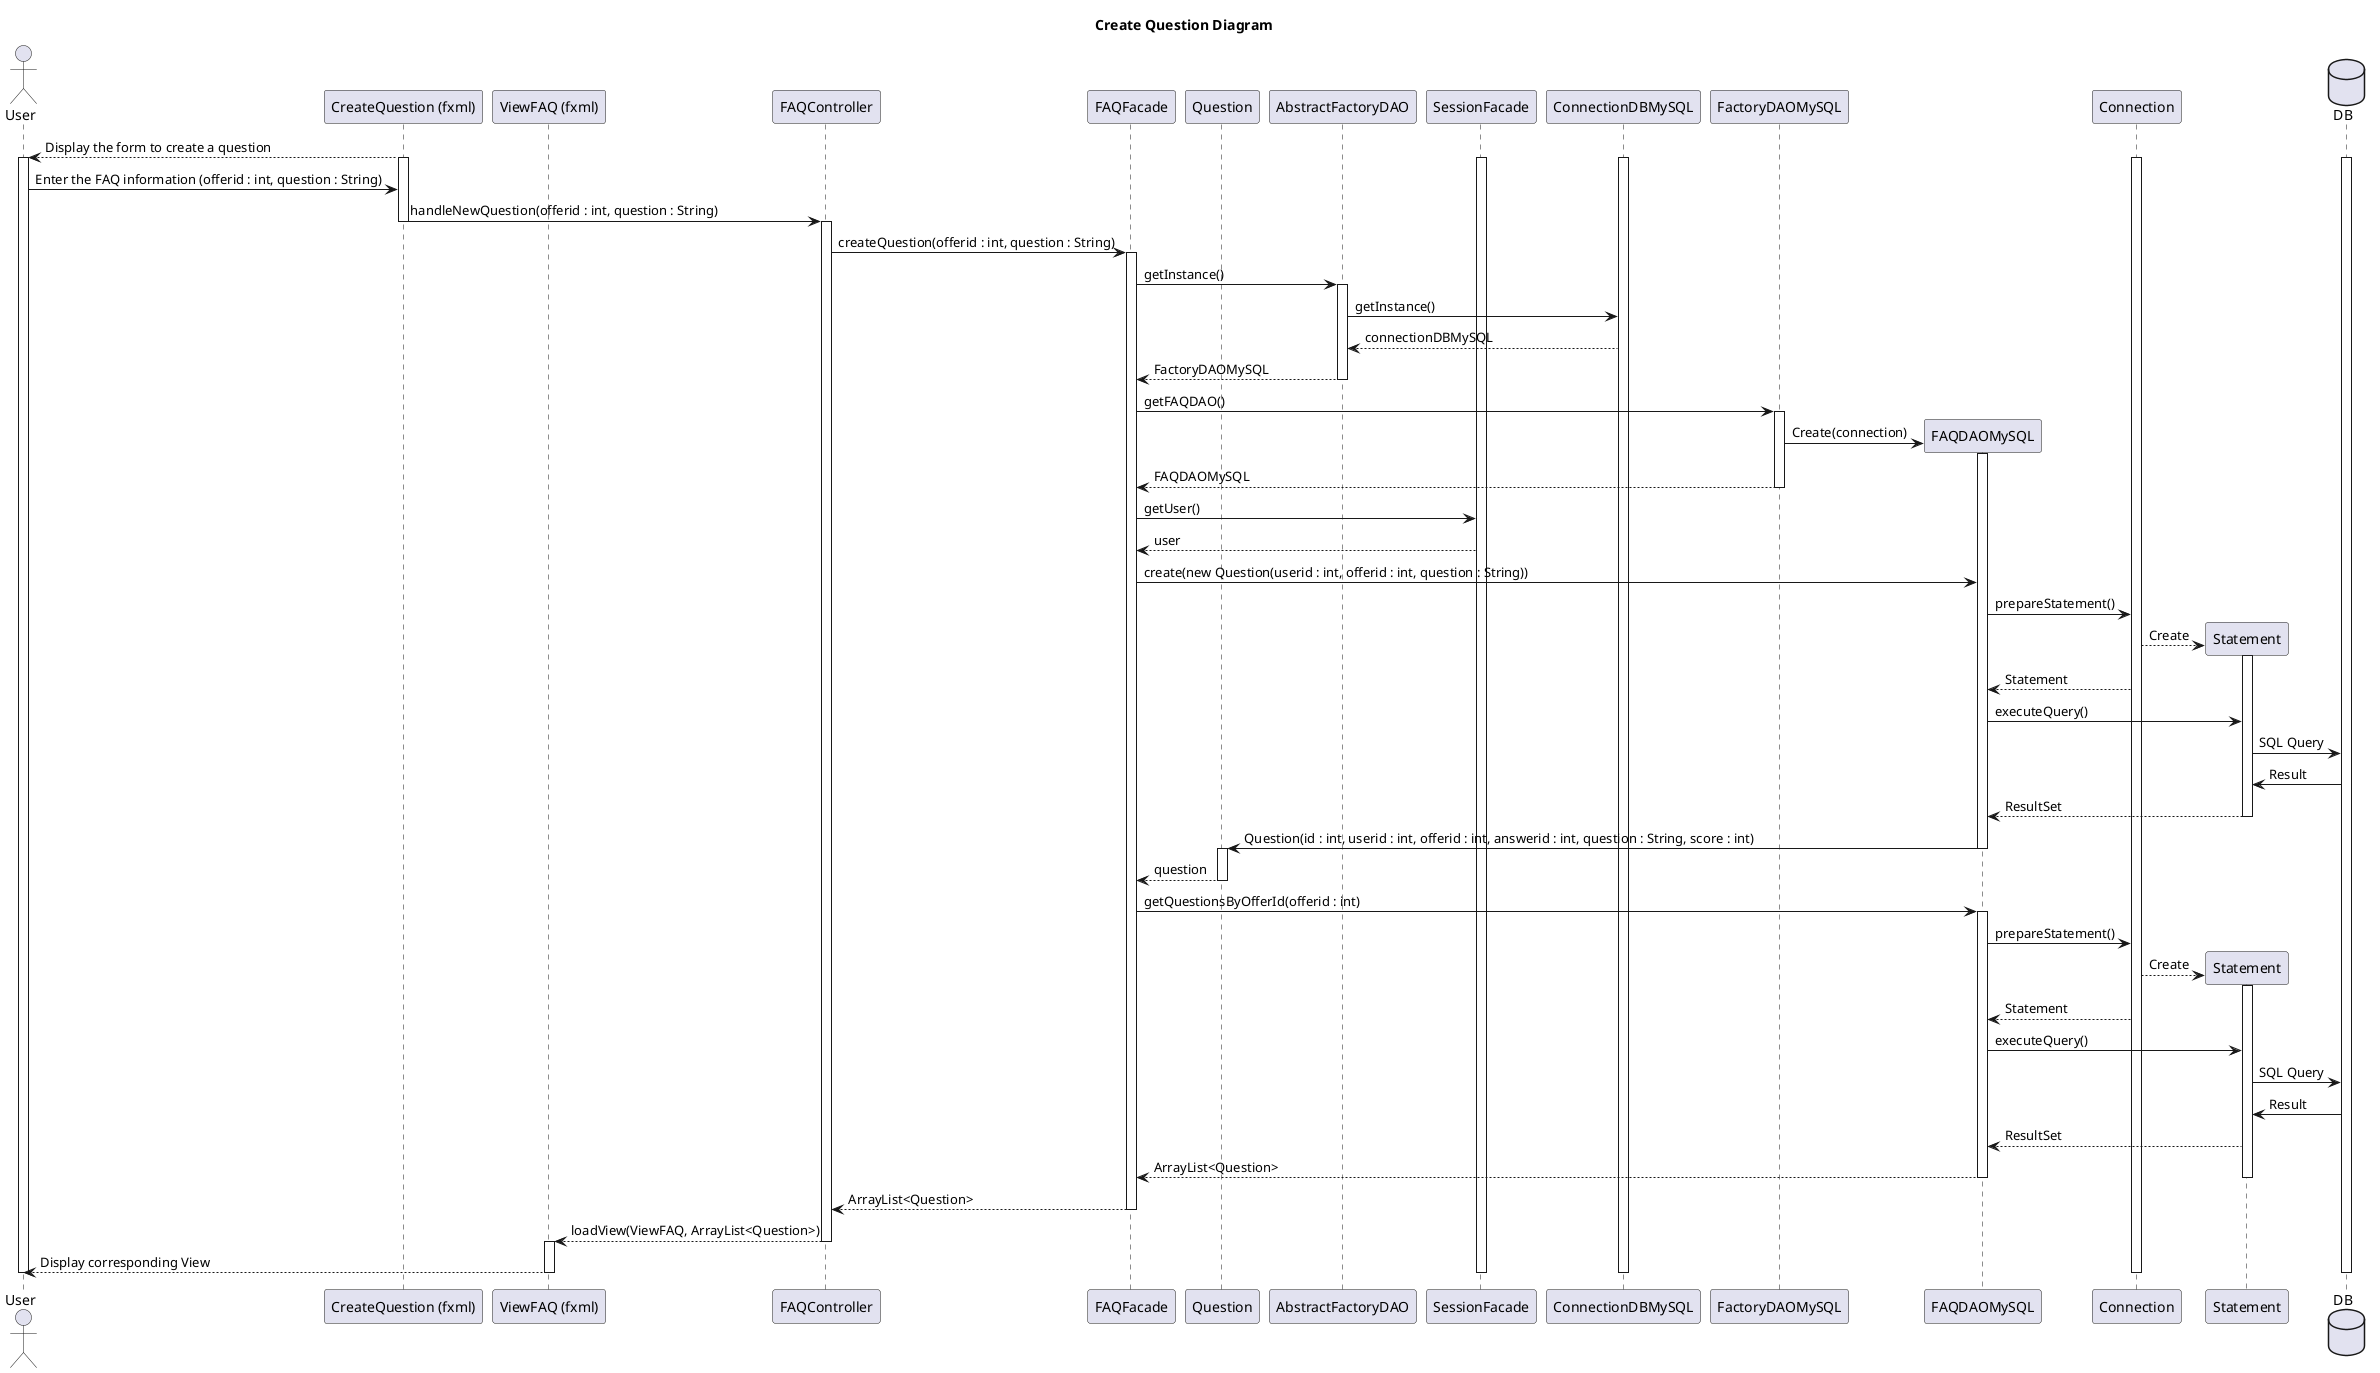 @startuml
title Create Question Diagram

actor User
participant "CreateQuestion (fxml)"
participant "ViewFAQ (fxml)"
participant FAQController
participant FAQFacade
participant Question
participant AbstractFactoryDAO
participant SessionFacade
participant ConnectionDBMySQL
participant FactoryDAOMySQL
participant FAQDAOMySQL
participant Connection
participant Statement
database DB


"CreateQuestion (fxml)"-->User: Display the form to create a question

activate "CreateQuestion (fxml)"
activate User
activate DB
activate Connection
activate ConnectionDBMySQL
activate SessionFacade


User->"CreateQuestion (fxml)":Enter the FAQ information (offerid : int, question : String)

"CreateQuestion (fxml)"->FAQController: handleNewQuestion(offerid : int, question : String)

deactivate "CreateQuestion (fxml)"

activate FAQController

FAQController->FAQFacade:createQuestion(offerid : int, question : String)

activate FAQFacade

FAQFacade->AbstractFactoryDAO:getInstance()

activate AbstractFactoryDAO

AbstractFactoryDAO -> ConnectionDBMySQL : getInstance()

AbstractFactoryDAO <-- ConnectionDBMySQL : connectionDBMySQL

AbstractFactoryDAO--> FAQFacade : FactoryDAOMySQL

deactivate AbstractFactoryDAO

FAQFacade -> FactoryDAOMySQL:getFAQDAO()

activate FactoryDAOMySQL

FactoryDAOMySQL->FAQDAOMySQL **:Create(connection)

activate FAQDAOMySQL

FactoryDAOMySQL-->FAQFacade:FAQDAOMySQL

deactivate FactoryDAOMySQL

FAQFacade->SessionFacade: getUser()

SessionFacade-->FAQFacade: user

FAQFacade->FAQDAOMySQL: create(new Question(userid : int, offerid : int, question : String))

FAQDAOMySQL->Connection: prepareStatement()

Connection-->Statement **: Create

activate Statement

Connection-->FAQDAOMySQL: Statement

FAQDAOMySQL->Statement:executeQuery()

Statement->DB: SQL Query

DB->Statement:Result

Statement-->FAQDAOMySQL: ResultSet

deactivate Statement

FAQDAOMySQL->Question: Question(id : int, userid : int, offerid : int, answerid : int, question : String, score : int)

deactivate FAQDAOMySQL

activate Question

Question-->FAQFacade: question

deactivate Question

FAQFacade->FAQDAOMySQL: getQuestionsByOfferId(offerid : int)

activate FAQDAOMySQL

FAQDAOMySQL->Connection: prepareStatement()

Connection-->Statement **: Create

activate Statement

Connection-->FAQDAOMySQL: Statement

FAQDAOMySQL->Statement:executeQuery()

Statement->DB: SQL Query

DB->Statement:Result

Statement-->FAQDAOMySQL: ResultSet

FAQDAOMySQL-->FAQFacade: ArrayList<Question>

deactivate FAQDAOMySQL

deactivate Statement

FAQFacade-->FAQController: ArrayList<Question>

deactivate FAQFacade

FAQController-->"ViewFAQ (fxml)": loadView(ViewFAQ, ArrayList<Question>)

deactivate FAQController

activate "ViewFAQ (fxml)"

"ViewFAQ (fxml)"-->User: Display corresponding View

deactivate SessionFacade
deactivate "ViewFAQ (fxml)"
deactivate DB
deactivate User
deactivate ConnectionDBMySQL
deactivate Connection

@enduml